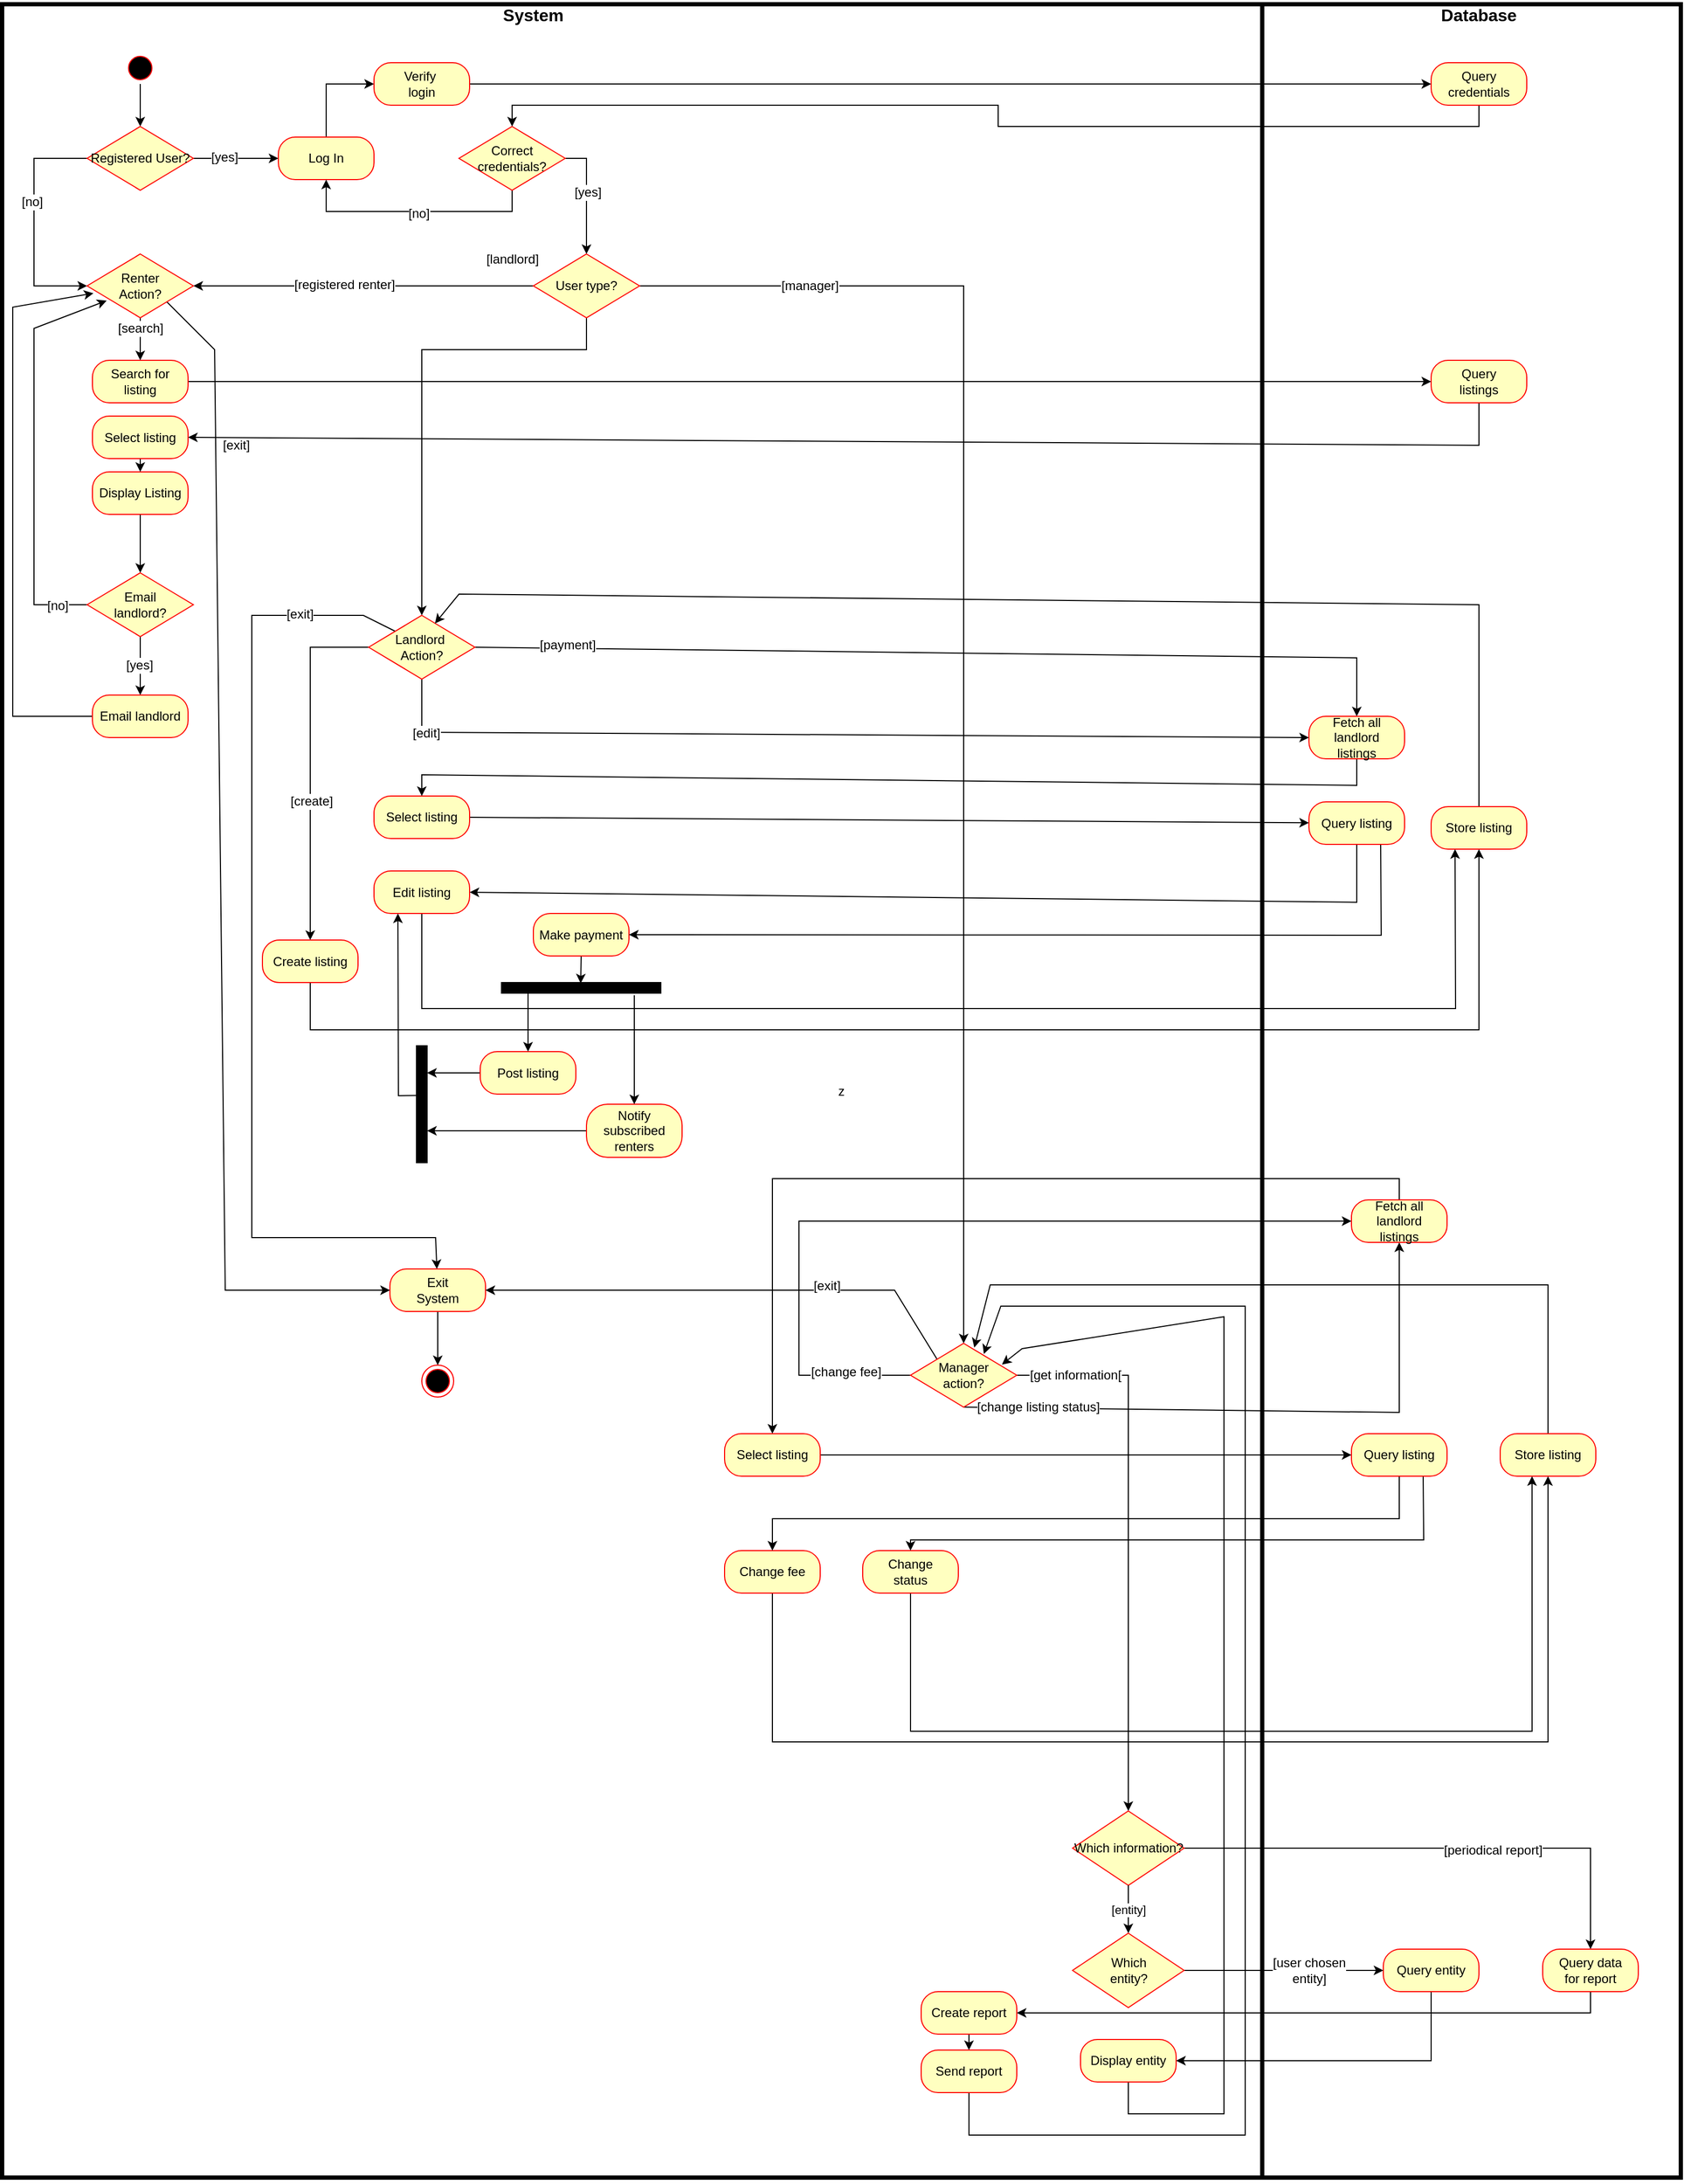 <mxfile version="12.1.7" type="device" pages="1"><diagram id="JlBiW-BQGtLC-B6tLBqx" name="Page-1"><mxGraphModel dx="1560" dy="1166" grid="1" gridSize="10" guides="1" tooltips="1" connect="1" arrows="1" fold="1" page="1" pageScale="1" pageWidth="1100" pageHeight="850" math="0" shadow="0"><root><mxCell id="0"/><mxCell id="1" parent="0"/><mxCell id="4ZKdW3MRnfetIpIMp3Oo-5" value="z" style="rounded=0;whiteSpace=wrap;html=1;perimeterSpacing=2;strokeWidth=4;" vertex="1" parent="1"><mxGeometry x="10" y="35" width="1580" height="2045" as="geometry"/></mxCell><mxCell id="zYS_UzG8Xgxwzg6JMlMM-58" style="edgeStyle=none;rounded=0;orthogonalLoop=1;jettySize=auto;html=1;exitX=0.5;exitY=1;exitDx=0;exitDy=0;entryX=0.5;entryY=0;entryDx=0;entryDy=0;" parent="1" source="zYS_UzG8Xgxwzg6JMlMM-53" target="zYS_UzG8Xgxwzg6JMlMM-55" edge="1"><mxGeometry relative="1" as="geometry"/></mxCell><mxCell id="zYS_UzG8Xgxwzg6JMlMM-53" value="" style="ellipse;html=1;shape=startState;fillColor=#000000;strokeColor=#ff0000;" parent="1" vertex="1"><mxGeometry x="125" y="80" width="30" height="30" as="geometry"/></mxCell><mxCell id="zYS_UzG8Xgxwzg6JMlMM-60" value="" style="edgeStyle=none;rounded=0;orthogonalLoop=1;jettySize=auto;html=1;" parent="1" source="zYS_UzG8Xgxwzg6JMlMM-55" edge="1"><mxGeometry relative="1" as="geometry"><mxPoint x="270" y="180" as="targetPoint"/></mxGeometry></mxCell><mxCell id="zYS_UzG8Xgxwzg6JMlMM-61" value="[yes]" style="text;html=1;resizable=0;points=[];align=center;verticalAlign=middle;labelBackgroundColor=#ffffff;" parent="zYS_UzG8Xgxwzg6JMlMM-60" vertex="1" connectable="0"><mxGeometry x="-0.28" y="1" relative="1" as="geometry"><mxPoint as="offset"/></mxGeometry></mxCell><mxCell id="zYS_UzG8Xgxwzg6JMlMM-123" style="edgeStyle=none;rounded=0;orthogonalLoop=1;jettySize=auto;html=1;exitX=0;exitY=0.5;exitDx=0;exitDy=0;entryX=0;entryY=0.5;entryDx=0;entryDy=0;startArrow=none;startFill=0;endArrow=classic;endFill=1;" parent="1" source="zYS_UzG8Xgxwzg6JMlMM-55" target="zYS_UzG8Xgxwzg6JMlMM-115" edge="1"><mxGeometry relative="1" as="geometry"><Array as="points"><mxPoint x="40" y="180"/><mxPoint x="40" y="300"/></Array></mxGeometry></mxCell><mxCell id="zYS_UzG8Xgxwzg6JMlMM-124" value="[no]" style="text;html=1;resizable=0;points=[];align=center;verticalAlign=middle;labelBackgroundColor=#ffffff;" parent="zYS_UzG8Xgxwzg6JMlMM-123" vertex="1" connectable="0"><mxGeometry x="-0.176" y="-2" relative="1" as="geometry"><mxPoint as="offset"/></mxGeometry></mxCell><mxCell id="zYS_UzG8Xgxwzg6JMlMM-55" value="Registered User?" style="rhombus;whiteSpace=wrap;html=1;fillColor=#ffffc0;strokeColor=#ff0000;" parent="1" vertex="1"><mxGeometry x="90" y="150" width="100" height="60" as="geometry"/></mxCell><mxCell id="4ZKdW3MRnfetIpIMp3Oo-10" style="edgeStyle=orthogonalEdgeStyle;rounded=0;orthogonalLoop=1;jettySize=auto;html=1;exitX=0.5;exitY=0;exitDx=0;exitDy=0;entryX=0;entryY=0.5;entryDx=0;entryDy=0;" edge="1" parent="1" source="zYS_UzG8Xgxwzg6JMlMM-62" target="4ZKdW3MRnfetIpIMp3Oo-9"><mxGeometry relative="1" as="geometry"/></mxCell><mxCell id="zYS_UzG8Xgxwzg6JMlMM-62" value="Log In" style="rounded=1;whiteSpace=wrap;html=1;arcSize=40;fontColor=#000000;fillColor=#ffffc0;strokeColor=#ff0000;" parent="1" vertex="1"><mxGeometry x="270" y="160" width="90" height="40" as="geometry"/></mxCell><mxCell id="zYS_UzG8Xgxwzg6JMlMM-70" style="edgeStyle=none;rounded=0;orthogonalLoop=1;jettySize=auto;html=1;exitX=0.5;exitY=1;exitDx=0;exitDy=0;entryX=0.5;entryY=1;entryDx=0;entryDy=0;" parent="1" source="zYS_UzG8Xgxwzg6JMlMM-69" target="zYS_UzG8Xgxwzg6JMlMM-62" edge="1"><mxGeometry relative="1" as="geometry"><Array as="points"><mxPoint x="490" y="230"/><mxPoint x="315" y="230"/></Array></mxGeometry></mxCell><mxCell id="zYS_UzG8Xgxwzg6JMlMM-71" value="[no]" style="text;html=1;resizable=0;points=[];align=center;verticalAlign=middle;labelBackgroundColor=#ffffff;" parent="zYS_UzG8Xgxwzg6JMlMM-70" vertex="1" connectable="0"><mxGeometry x="-0.036" y="2" relative="1" as="geometry"><mxPoint as="offset"/></mxGeometry></mxCell><mxCell id="zYS_UzG8Xgxwzg6JMlMM-73" style="edgeStyle=none;rounded=0;orthogonalLoop=1;jettySize=auto;html=1;exitX=1;exitY=0.5;exitDx=0;exitDy=0;entryX=0.5;entryY=0;entryDx=0;entryDy=0;" parent="1" source="zYS_UzG8Xgxwzg6JMlMM-69" target="zYS_UzG8Xgxwzg6JMlMM-74" edge="1"><mxGeometry relative="1" as="geometry"><mxPoint x="440" y="290" as="targetPoint"/><Array as="points"><mxPoint x="560" y="180"/></Array></mxGeometry></mxCell><mxCell id="zYS_UzG8Xgxwzg6JMlMM-75" value="[yes]" style="text;html=1;resizable=0;points=[];align=center;verticalAlign=middle;labelBackgroundColor=#ffffff;" parent="zYS_UzG8Xgxwzg6JMlMM-73" vertex="1" connectable="0"><mxGeometry x="-0.058" y="1" relative="1" as="geometry"><mxPoint as="offset"/></mxGeometry></mxCell><mxCell id="zYS_UzG8Xgxwzg6JMlMM-69" value="Correct&lt;br&gt;credentials?" style="rhombus;whiteSpace=wrap;html=1;fillColor=#ffffc0;strokeColor=#ff0000;" parent="1" vertex="1"><mxGeometry x="440" y="150" width="100" height="60" as="geometry"/></mxCell><mxCell id="zYS_UzG8Xgxwzg6JMlMM-94" style="edgeStyle=none;rounded=0;orthogonalLoop=1;jettySize=auto;html=1;exitX=0.5;exitY=1;exitDx=0;exitDy=0;entryX=0.5;entryY=0;entryDx=0;entryDy=0;" parent="1" source="zYS_UzG8Xgxwzg6JMlMM-74" target="zYS_UzG8Xgxwzg6JMlMM-93" edge="1"><mxGeometry relative="1" as="geometry"><Array as="points"><mxPoint x="560" y="360"/><mxPoint x="405" y="360"/></Array></mxGeometry></mxCell><mxCell id="zYS_UzG8Xgxwzg6JMlMM-95" value="[landlord]" style="text;html=1;resizable=0;points=[];align=center;verticalAlign=middle;labelBackgroundColor=#ffffff;" parent="zYS_UzG8Xgxwzg6JMlMM-94" vertex="1" connectable="0"><mxGeometry x="0.064" relative="1" as="geometry"><mxPoint x="85" y="-131.5" as="offset"/></mxGeometry></mxCell><mxCell id="zYS_UzG8Xgxwzg6JMlMM-116" style="edgeStyle=none;rounded=0;orthogonalLoop=1;jettySize=auto;html=1;exitX=0;exitY=0.5;exitDx=0;exitDy=0;entryX=1;entryY=0.5;entryDx=0;entryDy=0;startArrow=none;startFill=0;endArrow=classic;endFill=1;" parent="1" source="zYS_UzG8Xgxwzg6JMlMM-74" target="zYS_UzG8Xgxwzg6JMlMM-115" edge="1"><mxGeometry relative="1" as="geometry"/></mxCell><mxCell id="zYS_UzG8Xgxwzg6JMlMM-117" value="[registered renter]" style="text;html=1;resizable=0;points=[];align=center;verticalAlign=middle;labelBackgroundColor=#ffffff;" parent="zYS_UzG8Xgxwzg6JMlMM-116" vertex="1" connectable="0"><mxGeometry x="0.113" y="-1" relative="1" as="geometry"><mxPoint as="offset"/></mxGeometry></mxCell><mxCell id="zYS_UzG8Xgxwzg6JMlMM-155" style="edgeStyle=none;rounded=0;orthogonalLoop=1;jettySize=auto;html=1;exitX=1;exitY=0.5;exitDx=0;exitDy=0;entryX=0.5;entryY=0;entryDx=0;entryDy=0;startArrow=none;startFill=0;endArrow=classic;endFill=1;" parent="1" source="zYS_UzG8Xgxwzg6JMlMM-74" target="zYS_UzG8Xgxwzg6JMlMM-154" edge="1"><mxGeometry relative="1" as="geometry"><Array as="points"><mxPoint x="800" y="300"/><mxPoint x="915" y="300"/></Array></mxGeometry></mxCell><mxCell id="zYS_UzG8Xgxwzg6JMlMM-156" value="[manager]" style="text;html=1;resizable=0;points=[];align=center;verticalAlign=middle;labelBackgroundColor=#ffffff;" parent="zYS_UzG8Xgxwzg6JMlMM-155" vertex="1" connectable="0"><mxGeometry x="-0.359" y="3" relative="1" as="geometry"><mxPoint x="-148" y="-111.5" as="offset"/></mxGeometry></mxCell><mxCell id="zYS_UzG8Xgxwzg6JMlMM-74" value="User type?" style="rhombus;whiteSpace=wrap;html=1;fillColor=#ffffc0;strokeColor=#ff0000;" parent="1" vertex="1"><mxGeometry x="510" y="270" width="100" height="60" as="geometry"/></mxCell><mxCell id="4ZKdW3MRnfetIpIMp3Oo-18" style="edgeStyle=none;rounded=0;orthogonalLoop=1;jettySize=auto;html=1;exitX=1;exitY=0.5;exitDx=0;exitDy=0;entryX=0;entryY=0.5;entryDx=0;entryDy=0;startArrow=none;startFill=0;endArrow=classic;endFill=1;exitPerimeter=0;" edge="1" parent="1" source="zYS_UzG8Xgxwzg6JMlMM-76" target="4ZKdW3MRnfetIpIMp3Oo-14"><mxGeometry relative="1" as="geometry"/></mxCell><mxCell id="zYS_UzG8Xgxwzg6JMlMM-76" value="Search for&lt;br&gt;listing" style="rounded=1;whiteSpace=wrap;html=1;arcSize=40;fontColor=#000000;fillColor=#ffffc0;strokeColor=#ff0000;" parent="1" vertex="1"><mxGeometry x="95" y="370" width="90" height="40" as="geometry"/></mxCell><mxCell id="zYS_UzG8Xgxwzg6JMlMM-85" style="edgeStyle=none;rounded=0;orthogonalLoop=1;jettySize=auto;html=1;exitX=0.5;exitY=1;exitDx=0;exitDy=0;entryX=0.5;entryY=0;entryDx=0;entryDy=0;" parent="1" source="zYS_UzG8Xgxwzg6JMlMM-82" target="zYS_UzG8Xgxwzg6JMlMM-84" edge="1"><mxGeometry relative="1" as="geometry"/></mxCell><mxCell id="zYS_UzG8Xgxwzg6JMlMM-82" value="Display Listing" style="rounded=1;whiteSpace=wrap;html=1;arcSize=40;fontColor=#000000;fillColor=#ffffc0;strokeColor=#ff0000;" parent="1" vertex="1"><mxGeometry x="95" y="475" width="90" height="40" as="geometry"/></mxCell><mxCell id="zYS_UzG8Xgxwzg6JMlMM-89" style="edgeStyle=none;rounded=0;orthogonalLoop=1;jettySize=auto;html=1;exitX=0.5;exitY=1;exitDx=0;exitDy=0;entryX=0.5;entryY=0;entryDx=0;entryDy=0;" parent="1" source="zYS_UzG8Xgxwzg6JMlMM-84" target="zYS_UzG8Xgxwzg6JMlMM-88" edge="1"><mxGeometry relative="1" as="geometry"/></mxCell><mxCell id="zYS_UzG8Xgxwzg6JMlMM-90" value="[yes]" style="text;html=1;resizable=0;points=[];align=center;verticalAlign=middle;labelBackgroundColor=#ffffff;" parent="zYS_UzG8Xgxwzg6JMlMM-89" vertex="1" connectable="0"><mxGeometry x="-0.019" y="-1" relative="1" as="geometry"><mxPoint as="offset"/></mxGeometry></mxCell><mxCell id="zYS_UzG8Xgxwzg6JMlMM-127" style="edgeStyle=none;rounded=0;orthogonalLoop=1;jettySize=auto;html=1;exitX=0;exitY=0.5;exitDx=0;exitDy=0;entryX=0.184;entryY=0.731;entryDx=0;entryDy=0;startArrow=none;startFill=0;endArrow=classic;endFill=1;entryPerimeter=0;" parent="1" source="zYS_UzG8Xgxwzg6JMlMM-84" target="zYS_UzG8Xgxwzg6JMlMM-115" edge="1"><mxGeometry relative="1" as="geometry"><Array as="points"><mxPoint x="40" y="600"/><mxPoint x="40" y="340"/></Array></mxGeometry></mxCell><mxCell id="zYS_UzG8Xgxwzg6JMlMM-129" value="[no]" style="text;html=1;resizable=0;points=[];align=center;verticalAlign=middle;labelBackgroundColor=#ffffff;" parent="zYS_UzG8Xgxwzg6JMlMM-127" vertex="1" connectable="0"><mxGeometry x="-0.851" y="1" relative="1" as="geometry"><mxPoint as="offset"/></mxGeometry></mxCell><mxCell id="zYS_UzG8Xgxwzg6JMlMM-84" value="Email&lt;br&gt;landlord?" style="rhombus;whiteSpace=wrap;html=1;fillColor=#ffffc0;strokeColor=#ff0000;" parent="1" vertex="1"><mxGeometry x="90" y="570" width="100" height="60" as="geometry"/></mxCell><mxCell id="zYS_UzG8Xgxwzg6JMlMM-128" style="edgeStyle=none;rounded=0;orthogonalLoop=1;jettySize=auto;html=1;exitX=0;exitY=0.5;exitDx=0;exitDy=0;startArrow=none;startFill=0;endArrow=classic;endFill=1;entryX=0.06;entryY=0.616;entryDx=0;entryDy=0;entryPerimeter=0;" parent="1" source="zYS_UzG8Xgxwzg6JMlMM-88" target="zYS_UzG8Xgxwzg6JMlMM-115" edge="1"><mxGeometry relative="1" as="geometry"><mxPoint x="20" y="600" as="targetPoint"/><Array as="points"><mxPoint x="20" y="705"/><mxPoint x="20" y="320"/></Array></mxGeometry></mxCell><mxCell id="zYS_UzG8Xgxwzg6JMlMM-88" value="Email landlord" style="rounded=1;whiteSpace=wrap;html=1;arcSize=40;fontColor=#000000;fillColor=#ffffc0;strokeColor=#ff0000;" parent="1" vertex="1"><mxGeometry x="95" y="685" width="90" height="40" as="geometry"/></mxCell><mxCell id="zYS_UzG8Xgxwzg6JMlMM-103" style="edgeStyle=none;rounded=0;orthogonalLoop=1;jettySize=auto;html=1;exitX=0;exitY=0.5;exitDx=0;exitDy=0;entryX=0.5;entryY=0;entryDx=0;entryDy=0;" parent="1" source="zYS_UzG8Xgxwzg6JMlMM-93" target="zYS_UzG8Xgxwzg6JMlMM-102" edge="1"><mxGeometry relative="1" as="geometry"><Array as="points"><mxPoint x="300" y="640"/><mxPoint x="300" y="800.5"/></Array></mxGeometry></mxCell><mxCell id="zYS_UzG8Xgxwzg6JMlMM-105" value="[create]" style="text;html=1;resizable=0;points=[];align=center;verticalAlign=middle;labelBackgroundColor=#ffffff;" parent="zYS_UzG8Xgxwzg6JMlMM-103" vertex="1" connectable="0"><mxGeometry x="0.206" y="1" relative="1" as="geometry"><mxPoint as="offset"/></mxGeometry></mxCell><mxCell id="zYS_UzG8Xgxwzg6JMlMM-152" style="edgeStyle=none;rounded=0;orthogonalLoop=1;jettySize=auto;html=1;exitX=0;exitY=0;exitDx=0;exitDy=0;startArrow=none;startFill=0;endArrow=classic;endFill=1;" parent="1" source="zYS_UzG8Xgxwzg6JMlMM-93" target="zYS_UzG8Xgxwzg6JMlMM-113" edge="1"><mxGeometry relative="1" as="geometry"><Array as="points"><mxPoint x="350" y="610"/><mxPoint x="245" y="610"/><mxPoint x="245" y="775.5"/><mxPoint x="245" y="1195.5"/><mxPoint x="418" y="1195.5"/></Array></mxGeometry></mxCell><mxCell id="zYS_UzG8Xgxwzg6JMlMM-153" value="[exit]" style="text;html=1;resizable=0;points=[];align=center;verticalAlign=middle;labelBackgroundColor=#ffffff;" parent="zYS_UzG8Xgxwzg6JMlMM-152" vertex="1" connectable="0"><mxGeometry x="-0.797" y="-1" relative="1" as="geometry"><mxPoint as="offset"/></mxGeometry></mxCell><mxCell id="4ZKdW3MRnfetIpIMp3Oo-35" style="edgeStyle=none;rounded=0;orthogonalLoop=1;jettySize=auto;html=1;exitX=0.5;exitY=1;exitDx=0;exitDy=0;entryX=0;entryY=0.5;entryDx=0;entryDy=0;startArrow=none;startFill=0;endArrow=classic;endFill=1;" edge="1" parent="1" source="zYS_UzG8Xgxwzg6JMlMM-93" target="4ZKdW3MRnfetIpIMp3Oo-34"><mxGeometry relative="1" as="geometry"><Array as="points"><mxPoint x="405" y="720"/></Array></mxGeometry></mxCell><mxCell id="4ZKdW3MRnfetIpIMp3Oo-36" value="[edit]" style="text;html=1;resizable=0;points=[];align=center;verticalAlign=middle;labelBackgroundColor=#ffffff;" vertex="1" connectable="0" parent="4ZKdW3MRnfetIpIMp3Oo-35"><mxGeometry x="-0.88" y="-1" relative="1" as="geometry"><mxPoint x="1" as="offset"/></mxGeometry></mxCell><mxCell id="4ZKdW3MRnfetIpIMp3Oo-39" style="edgeStyle=none;rounded=0;orthogonalLoop=1;jettySize=auto;html=1;exitX=1;exitY=0.5;exitDx=0;exitDy=0;entryX=0.5;entryY=0;entryDx=0;entryDy=0;startArrow=none;startFill=0;endArrow=classic;endFill=1;" edge="1" parent="1" source="zYS_UzG8Xgxwzg6JMlMM-93" target="4ZKdW3MRnfetIpIMp3Oo-34"><mxGeometry relative="1" as="geometry"><Array as="points"><mxPoint x="1285" y="650"/></Array></mxGeometry></mxCell><mxCell id="4ZKdW3MRnfetIpIMp3Oo-40" value="[payment]" style="text;html=1;resizable=0;points=[];align=center;verticalAlign=middle;labelBackgroundColor=#ffffff;" vertex="1" connectable="0" parent="4ZKdW3MRnfetIpIMp3Oo-39"><mxGeometry x="-0.803" y="3" relative="1" as="geometry"><mxPoint as="offset"/></mxGeometry></mxCell><mxCell id="zYS_UzG8Xgxwzg6JMlMM-93" value="Landlord&amp;nbsp;&lt;br&gt;Action?" style="rhombus;whiteSpace=wrap;html=1;fillColor=#ffffc0;strokeColor=#ff0000;" parent="1" vertex="1"><mxGeometry x="355" y="610" width="100" height="60" as="geometry"/></mxCell><mxCell id="4ZKdW3MRnfetIpIMp3Oo-33" style="edgeStyle=none;rounded=0;orthogonalLoop=1;jettySize=auto;html=1;exitX=0.5;exitY=1;exitDx=0;exitDy=0;entryX=0.25;entryY=1;entryDx=0;entryDy=0;startArrow=none;startFill=0;endArrow=classic;endFill=1;" edge="1" parent="1" source="zYS_UzG8Xgxwzg6JMlMM-96" target="4ZKdW3MRnfetIpIMp3Oo-23"><mxGeometry relative="1" as="geometry"><Array as="points"><mxPoint x="405" y="980"/><mxPoint x="1378" y="980"/></Array></mxGeometry></mxCell><mxCell id="4ZKdW3MRnfetIpIMp3Oo-49" style="edgeStyle=none;rounded=0;orthogonalLoop=1;jettySize=auto;html=1;exitX=0.25;exitY=1;exitDx=0;exitDy=0;entryX=1.029;entryY=0.575;entryDx=0;entryDy=0;entryPerimeter=0;startArrow=classic;startFill=1;endArrow=none;endFill=0;" edge="1" parent="1" source="zYS_UzG8Xgxwzg6JMlMM-96" target="4ZKdW3MRnfetIpIMp3Oo-45"><mxGeometry relative="1" as="geometry"><Array as="points"><mxPoint x="383" y="1062"/></Array></mxGeometry></mxCell><mxCell id="zYS_UzG8Xgxwzg6JMlMM-96" value="Edit listing" style="rounded=1;whiteSpace=wrap;html=1;arcSize=40;fontColor=#000000;fillColor=#ffffc0;strokeColor=#ff0000;" parent="1" vertex="1"><mxGeometry x="360" y="850.5" width="90" height="40" as="geometry"/></mxCell><mxCell id="4ZKdW3MRnfetIpIMp3Oo-24" style="edgeStyle=none;rounded=0;orthogonalLoop=1;jettySize=auto;html=1;exitX=0.5;exitY=1;exitDx=0;exitDy=0;entryX=0.5;entryY=1;entryDx=0;entryDy=0;startArrow=none;startFill=0;endArrow=classic;endFill=1;" edge="1" parent="1" source="zYS_UzG8Xgxwzg6JMlMM-102" target="4ZKdW3MRnfetIpIMp3Oo-23"><mxGeometry relative="1" as="geometry"><Array as="points"><mxPoint x="300" y="1000"/><mxPoint x="1400" y="1000"/></Array></mxGeometry></mxCell><mxCell id="zYS_UzG8Xgxwzg6JMlMM-102" value="Create listing" style="rounded=1;whiteSpace=wrap;html=1;arcSize=40;fontColor=#000000;fillColor=#ffffc0;strokeColor=#ff0000;" parent="1" vertex="1"><mxGeometry x="255" y="915.5" width="90" height="40" as="geometry"/></mxCell><mxCell id="zYS_UzG8Xgxwzg6JMlMM-112" value="" style="ellipse;html=1;shape=endState;fillColor=#000000;strokeColor=#ff0000;" parent="1" vertex="1"><mxGeometry x="405" y="1315.5" width="30" height="30" as="geometry"/></mxCell><mxCell id="zYS_UzG8Xgxwzg6JMlMM-114" style="edgeStyle=none;rounded=0;orthogonalLoop=1;jettySize=auto;html=1;exitX=0.5;exitY=1;exitDx=0;exitDy=0;entryX=0.5;entryY=0;entryDx=0;entryDy=0;startArrow=none;startFill=0;endArrow=classic;endFill=1;" parent="1" source="zYS_UzG8Xgxwzg6JMlMM-113" target="zYS_UzG8Xgxwzg6JMlMM-112" edge="1"><mxGeometry relative="1" as="geometry"/></mxCell><mxCell id="zYS_UzG8Xgxwzg6JMlMM-113" value="Exit&lt;br&gt;System" style="rounded=1;whiteSpace=wrap;html=1;arcSize=40;fontColor=#000000;fillColor=#ffffc0;strokeColor=#ff0000;" parent="1" vertex="1"><mxGeometry x="375" y="1225" width="90" height="40" as="geometry"/></mxCell><mxCell id="zYS_UzG8Xgxwzg6JMlMM-119" style="edgeStyle=none;rounded=0;orthogonalLoop=1;jettySize=auto;html=1;exitX=0.5;exitY=1;exitDx=0;exitDy=0;entryX=0.5;entryY=0;entryDx=0;entryDy=0;startArrow=none;startFill=0;endArrow=classic;endFill=1;" parent="1" source="zYS_UzG8Xgxwzg6JMlMM-115" target="zYS_UzG8Xgxwzg6JMlMM-76" edge="1"><mxGeometry relative="1" as="geometry"/></mxCell><mxCell id="zYS_UzG8Xgxwzg6JMlMM-120" value="[search]" style="text;html=1;resizable=0;points=[];align=center;verticalAlign=middle;labelBackgroundColor=#ffffff;" parent="zYS_UzG8Xgxwzg6JMlMM-119" vertex="1" connectable="0"><mxGeometry x="0.021" y="-2" relative="1" as="geometry"><mxPoint x="2" y="-10.5" as="offset"/></mxGeometry></mxCell><mxCell id="zYS_UzG8Xgxwzg6JMlMM-121" style="edgeStyle=none;rounded=0;orthogonalLoop=1;jettySize=auto;html=1;exitX=1;exitY=1;exitDx=0;exitDy=0;entryX=0;entryY=0.5;entryDx=0;entryDy=0;startArrow=none;startFill=0;endArrow=classic;endFill=1;" parent="1" source="zYS_UzG8Xgxwzg6JMlMM-115" target="zYS_UzG8Xgxwzg6JMlMM-113" edge="1"><mxGeometry relative="1" as="geometry"><Array as="points"><mxPoint x="210" y="360"/><mxPoint x="220" y="1245"/></Array></mxGeometry></mxCell><mxCell id="zYS_UzG8Xgxwzg6JMlMM-122" value="[exit]" style="text;html=1;resizable=0;points=[];align=center;verticalAlign=middle;labelBackgroundColor=#ffffff;" parent="zYS_UzG8Xgxwzg6JMlMM-121" vertex="1" connectable="0"><mxGeometry x="-0.888" y="-1" relative="1" as="geometry"><mxPoint x="22" y="90.5" as="offset"/></mxGeometry></mxCell><mxCell id="zYS_UzG8Xgxwzg6JMlMM-115" value="Renter&lt;br&gt;Action?" style="rhombus;whiteSpace=wrap;html=1;fillColor=#ffffc0;strokeColor=#ff0000;" parent="1" vertex="1"><mxGeometry x="90" y="270" width="100" height="60" as="geometry"/></mxCell><mxCell id="zYS_UzG8Xgxwzg6JMlMM-134" value="" style="html=1;points=[];perimeter=orthogonalPerimeter;fillColor=#000000;rotation=90;" parent="1" vertex="1"><mxGeometry x="550" y="885.5" width="10" height="150" as="geometry"/></mxCell><mxCell id="4ZKdW3MRnfetIpIMp3Oo-47" style="edgeStyle=none;rounded=0;orthogonalLoop=1;jettySize=auto;html=1;exitX=0;exitY=0.5;exitDx=0;exitDy=0;startArrow=none;startFill=0;endArrow=classic;endFill=1;" edge="1" parent="1" source="zYS_UzG8Xgxwzg6JMlMM-136" target="4ZKdW3MRnfetIpIMp3Oo-45"><mxGeometry relative="1" as="geometry"/></mxCell><mxCell id="zYS_UzG8Xgxwzg6JMlMM-136" value="Post listing" style="rounded=1;whiteSpace=wrap;html=1;arcSize=40;fontColor=#000000;fillColor=#ffffc0;strokeColor=#ff0000;" parent="1" vertex="1"><mxGeometry x="460" y="1020.5" width="90" height="40" as="geometry"/></mxCell><mxCell id="4ZKdW3MRnfetIpIMp3Oo-48" style="edgeStyle=none;rounded=0;orthogonalLoop=1;jettySize=auto;html=1;exitX=0;exitY=0.5;exitDx=0;exitDy=0;startArrow=none;startFill=0;endArrow=classic;endFill=1;" edge="1" parent="1" source="zYS_UzG8Xgxwzg6JMlMM-137" target="4ZKdW3MRnfetIpIMp3Oo-45"><mxGeometry relative="1" as="geometry"/></mxCell><mxCell id="zYS_UzG8Xgxwzg6JMlMM-137" value="Notify&lt;br&gt;subscribed&lt;br&gt;renters" style="rounded=1;whiteSpace=wrap;html=1;arcSize=40;fontColor=#000000;fillColor=#ffffc0;strokeColor=#ff0000;" parent="1" vertex="1"><mxGeometry x="560" y="1070" width="90" height="50" as="geometry"/></mxCell><mxCell id="zYS_UzG8Xgxwzg6JMlMM-138" style="edgeStyle=none;rounded=0;orthogonalLoop=1;jettySize=auto;html=1;entryX=0.5;entryY=0;entryDx=0;entryDy=0;startArrow=none;startFill=0;endArrow=classic;endFill=1;" parent="1" target="zYS_UzG8Xgxwzg6JMlMM-136" edge="1"><mxGeometry relative="1" as="geometry"><mxPoint x="505" y="965.5" as="sourcePoint"/><mxPoint x="565.15" y="964.88" as="targetPoint"/></mxGeometry></mxCell><mxCell id="zYS_UzG8Xgxwzg6JMlMM-139" style="edgeStyle=none;rounded=0;orthogonalLoop=1;jettySize=auto;html=1;entryX=0.5;entryY=0;entryDx=0;entryDy=0;startArrow=none;startFill=0;endArrow=classic;endFill=1;" parent="1" target="zYS_UzG8Xgxwzg6JMlMM-137" edge="1"><mxGeometry relative="1" as="geometry"><mxPoint x="605" y="967.5" as="sourcePoint"/><mxPoint x="525" y="1030.5" as="targetPoint"/></mxGeometry></mxCell><mxCell id="zYS_UzG8Xgxwzg6JMlMM-149" style="edgeStyle=none;rounded=0;orthogonalLoop=1;jettySize=auto;html=1;exitX=0.5;exitY=1;exitDx=0;exitDy=0;entryX=0.076;entryY=0.503;entryDx=0;entryDy=0;entryPerimeter=0;startArrow=none;startFill=0;endArrow=classic;endFill=1;" parent="1" source="zYS_UzG8Xgxwzg6JMlMM-147" target="zYS_UzG8Xgxwzg6JMlMM-134" edge="1"><mxGeometry relative="1" as="geometry"/></mxCell><mxCell id="zYS_UzG8Xgxwzg6JMlMM-147" value="Make payment" style="rounded=1;whiteSpace=wrap;html=1;arcSize=40;fontColor=#000000;fillColor=#ffffc0;strokeColor=#ff0000;" parent="1" vertex="1"><mxGeometry x="510" y="890.5" width="90" height="40" as="geometry"/></mxCell><mxCell id="zYS_UzG8Xgxwzg6JMlMM-158" style="edgeStyle=none;rounded=0;orthogonalLoop=1;jettySize=auto;html=1;exitX=0;exitY=0.5;exitDx=0;exitDy=0;entryX=0;entryY=0.5;entryDx=0;entryDy=0;startArrow=none;startFill=0;endArrow=classic;endFill=1;" parent="1" source="zYS_UzG8Xgxwzg6JMlMM-154" target="4ZKdW3MRnfetIpIMp3Oo-50" edge="1"><mxGeometry relative="1" as="geometry"><Array as="points"><mxPoint x="760" y="1325"/><mxPoint x="760" y="1180"/></Array></mxGeometry></mxCell><mxCell id="4ZKdW3MRnfetIpIMp3Oo-51" value="[change fee]" style="text;html=1;resizable=0;points=[];align=center;verticalAlign=middle;labelBackgroundColor=#ffffff;" vertex="1" connectable="0" parent="zYS_UzG8Xgxwzg6JMlMM-158"><mxGeometry x="-0.842" y="-3" relative="1" as="geometry"><mxPoint as="offset"/></mxGeometry></mxCell><mxCell id="zYS_UzG8Xgxwzg6JMlMM-162" style="edgeStyle=none;rounded=0;orthogonalLoop=1;jettySize=auto;html=1;exitX=0.5;exitY=1;exitDx=0;exitDy=0;startArrow=none;startFill=0;endArrow=classic;endFill=1;entryX=0.5;entryY=1;entryDx=0;entryDy=0;" parent="1" source="zYS_UzG8Xgxwzg6JMlMM-154" target="4ZKdW3MRnfetIpIMp3Oo-50" edge="1"><mxGeometry relative="1" as="geometry"><mxPoint x="914.828" y="1405" as="targetPoint"/><Array as="points"><mxPoint x="1325" y="1360"/></Array></mxGeometry></mxCell><mxCell id="4ZKdW3MRnfetIpIMp3Oo-62" value="[change listing status]" style="text;html=1;resizable=0;points=[];align=center;verticalAlign=middle;labelBackgroundColor=#ffffff;" vertex="1" connectable="0" parent="zYS_UzG8Xgxwzg6JMlMM-162"><mxGeometry x="-0.782" y="2" relative="1" as="geometry"><mxPoint x="8" y="1" as="offset"/></mxGeometry></mxCell><mxCell id="zYS_UzG8Xgxwzg6JMlMM-172" value="" style="edgeStyle=none;rounded=0;orthogonalLoop=1;jettySize=auto;html=1;exitX=1;exitY=0.5;exitDx=0;exitDy=0;entryX=0.5;entryY=0;entryDx=0;entryDy=0;startArrow=none;startFill=0;endArrow=classic;endFill=1;" parent="1" source="zYS_UzG8Xgxwzg6JMlMM-154" target="zYS_UzG8Xgxwzg6JMlMM-173" edge="1"><mxGeometry relative="1" as="geometry"><Array as="points"><mxPoint x="1070" y="1325"/></Array><mxPoint x="1050" y="1415" as="targetPoint"/></mxGeometry></mxCell><mxCell id="4ZKdW3MRnfetIpIMp3Oo-65" value="[get information[" style="text;html=1;resizable=0;points=[];align=center;verticalAlign=middle;labelBackgroundColor=#ffffff;" vertex="1" connectable="0" parent="zYS_UzG8Xgxwzg6JMlMM-172"><mxGeometry x="-0.786" relative="1" as="geometry"><mxPoint as="offset"/></mxGeometry></mxCell><mxCell id="4ZKdW3MRnfetIpIMp3Oo-16" style="edgeStyle=none;rounded=0;orthogonalLoop=1;jettySize=auto;html=1;exitX=0;exitY=0;exitDx=0;exitDy=0;entryX=1;entryY=0.5;entryDx=0;entryDy=0;startArrow=none;startFill=0;endArrow=classic;endFill=1;" edge="1" parent="1" source="zYS_UzG8Xgxwzg6JMlMM-154" target="zYS_UzG8Xgxwzg6JMlMM-113"><mxGeometry relative="1" as="geometry"><Array as="points"><mxPoint x="850" y="1245"/></Array></mxGeometry></mxCell><mxCell id="4ZKdW3MRnfetIpIMp3Oo-17" value="[exit]" style="text;html=1;resizable=0;points=[];align=center;verticalAlign=middle;labelBackgroundColor=#ffffff;" vertex="1" connectable="0" parent="4ZKdW3MRnfetIpIMp3Oo-16"><mxGeometry x="-0.39" y="-4" relative="1" as="geometry"><mxPoint as="offset"/></mxGeometry></mxCell><mxCell id="zYS_UzG8Xgxwzg6JMlMM-154" value="Manager&lt;br&gt;action?" style="rhombus;whiteSpace=wrap;html=1;fillColor=#ffffc0;strokeColor=#ff0000;" parent="1" vertex="1"><mxGeometry x="865" y="1295" width="100" height="60" as="geometry"/></mxCell><mxCell id="4ZKdW3MRnfetIpIMp3Oo-59" style="edgeStyle=none;rounded=0;orthogonalLoop=1;jettySize=auto;html=1;exitX=0.5;exitY=1;exitDx=0;exitDy=0;entryX=0.5;entryY=1;entryDx=0;entryDy=0;startArrow=none;startFill=0;endArrow=classic;endFill=1;strokeWidth=1;" edge="1" parent="1" source="zYS_UzG8Xgxwzg6JMlMM-157" target="4ZKdW3MRnfetIpIMp3Oo-58"><mxGeometry relative="1" as="geometry"><Array as="points"><mxPoint x="735" y="1670"/><mxPoint x="1465" y="1670"/></Array></mxGeometry></mxCell><mxCell id="zYS_UzG8Xgxwzg6JMlMM-157" value="Change fee" style="rounded=1;whiteSpace=wrap;html=1;arcSize=40;fontColor=#000000;fillColor=#ffffc0;strokeColor=#ff0000;" parent="1" vertex="1"><mxGeometry x="690" y="1490" width="90" height="40" as="geometry"/></mxCell><mxCell id="4ZKdW3MRnfetIpIMp3Oo-64" style="edgeStyle=none;rounded=0;orthogonalLoop=1;jettySize=auto;html=1;exitX=0.5;exitY=1;exitDx=0;exitDy=0;entryX=0.333;entryY=1;entryDx=0;entryDy=0;entryPerimeter=0;startArrow=none;startFill=0;endArrow=classic;endFill=1;strokeWidth=1;" edge="1" parent="1" source="zYS_UzG8Xgxwzg6JMlMM-169" target="4ZKdW3MRnfetIpIMp3Oo-58"><mxGeometry relative="1" as="geometry"><Array as="points"><mxPoint x="865" y="1660"/><mxPoint x="1450" y="1660"/></Array></mxGeometry></mxCell><mxCell id="zYS_UzG8Xgxwzg6JMlMM-169" value="Change&lt;br&gt;status" style="rounded=1;whiteSpace=wrap;html=1;arcSize=40;fontColor=#000000;fillColor=#ffffc0;strokeColor=#ff0000;" parent="1" vertex="1"><mxGeometry x="820" y="1490" width="90" height="40" as="geometry"/></mxCell><mxCell id="zYS_UzG8Xgxwzg6JMlMM-179" style="edgeStyle=none;rounded=0;orthogonalLoop=1;jettySize=auto;html=1;exitX=0;exitY=0.5;exitDx=0;exitDy=0;entryX=0.5;entryY=0;entryDx=0;entryDy=0;startArrow=none;startFill=0;endArrow=classic;endFill=1;" parent="1" source="zYS_UzG8Xgxwzg6JMlMM-173" target="4ZKdW3MRnfetIpIMp3Oo-73" edge="1"><mxGeometry relative="1" as="geometry"><Array as="points"><mxPoint x="1505" y="1770"/></Array><mxPoint x="910" y="1865" as="targetPoint"/></mxGeometry></mxCell><mxCell id="zYS_UzG8Xgxwzg6JMlMM-180" value="[periodical report]" style="text;html=1;resizable=0;points=[];align=center;verticalAlign=middle;labelBackgroundColor=#ffffff;" parent="zYS_UzG8Xgxwzg6JMlMM-179" vertex="1" connectable="0"><mxGeometry x="0.356" y="-2" relative="1" as="geometry"><mxPoint as="offset"/></mxGeometry></mxCell><mxCell id="zYS_UzG8Xgxwzg6JMlMM-173" value="Which information?" style="rhombus;whiteSpace=wrap;html=1;fillColor=#ffffc0;strokeColor=#ff0000;" parent="1" vertex="1"><mxGeometry x="1017.5" y="1735" width="105" height="70" as="geometry"/></mxCell><mxCell id="zYS_UzG8Xgxwzg6JMlMM-177" value="[entity]" style="edgeStyle=none;rounded=0;orthogonalLoop=1;jettySize=auto;html=1;startArrow=classic;startFill=1;endArrow=none;endFill=0;exitX=0.5;exitY=0;exitDx=0;exitDy=0;" parent="1" source="4ZKdW3MRnfetIpIMp3Oo-67" target="zYS_UzG8Xgxwzg6JMlMM-173" edge="1"><mxGeometry relative="1" as="geometry"><mxPoint x="1070" y="1845" as="sourcePoint"/></mxGeometry></mxCell><mxCell id="4ZKdW3MRnfetIpIMp3Oo-6" value="" style="endArrow=none;html=1;entryX=0.75;entryY=0;entryDx=0;entryDy=0;exitX=0.75;exitY=1;exitDx=0;exitDy=0;strokeWidth=4;" edge="1" parent="1" source="4ZKdW3MRnfetIpIMp3Oo-5" target="4ZKdW3MRnfetIpIMp3Oo-5"><mxGeometry width="50" height="50" relative="1" as="geometry"><mxPoint x="1180" y="200" as="sourcePoint"/><mxPoint x="1230" y="150" as="targetPoint"/></mxGeometry></mxCell><mxCell id="4ZKdW3MRnfetIpIMp3Oo-7" value="&lt;font style=&quot;font-size: 16px&quot;&gt;&lt;b&gt;System&lt;/b&gt;&lt;/font&gt;" style="text;html=1;strokeColor=none;fillColor=none;align=center;verticalAlign=middle;whiteSpace=wrap;rounded=0;" vertex="1" parent="1"><mxGeometry x="490" y="35" width="40" height="20" as="geometry"/></mxCell><mxCell id="4ZKdW3MRnfetIpIMp3Oo-8" value="&lt;font style=&quot;font-size: 16px&quot;&gt;&lt;b&gt;Database&lt;/b&gt;&lt;/font&gt;" style="text;html=1;strokeColor=none;fillColor=none;align=center;verticalAlign=middle;whiteSpace=wrap;rounded=0;" vertex="1" parent="1"><mxGeometry x="1380" y="35" width="40" height="20" as="geometry"/></mxCell><mxCell id="4ZKdW3MRnfetIpIMp3Oo-12" style="edgeStyle=orthogonalEdgeStyle;rounded=0;orthogonalLoop=1;jettySize=auto;html=1;exitX=1;exitY=0.5;exitDx=0;exitDy=0;entryX=0;entryY=0.5;entryDx=0;entryDy=0;" edge="1" parent="1" source="4ZKdW3MRnfetIpIMp3Oo-9" target="4ZKdW3MRnfetIpIMp3Oo-11"><mxGeometry relative="1" as="geometry"/></mxCell><mxCell id="4ZKdW3MRnfetIpIMp3Oo-9" value="Verify&amp;nbsp;&lt;br&gt;login" style="rounded=1;whiteSpace=wrap;html=1;arcSize=40;fontColor=#000000;fillColor=#ffffc0;strokeColor=#ff0000;" vertex="1" parent="1"><mxGeometry x="360" y="90" width="90" height="40" as="geometry"/></mxCell><mxCell id="4ZKdW3MRnfetIpIMp3Oo-13" style="edgeStyle=orthogonalEdgeStyle;rounded=0;orthogonalLoop=1;jettySize=auto;html=1;exitX=0.5;exitY=1;exitDx=0;exitDy=0;" edge="1" parent="1" source="4ZKdW3MRnfetIpIMp3Oo-11" target="zYS_UzG8Xgxwzg6JMlMM-69"><mxGeometry relative="1" as="geometry"/></mxCell><mxCell id="4ZKdW3MRnfetIpIMp3Oo-11" value="Query&lt;br&gt;credentials" style="rounded=1;whiteSpace=wrap;html=1;arcSize=40;fontColor=#000000;fillColor=#ffffc0;strokeColor=#ff0000;" vertex="1" parent="1"><mxGeometry x="1355" y="90" width="90" height="40" as="geometry"/></mxCell><mxCell id="4ZKdW3MRnfetIpIMp3Oo-19" style="edgeStyle=none;rounded=0;orthogonalLoop=1;jettySize=auto;html=1;exitX=0.5;exitY=1;exitDx=0;exitDy=0;entryX=1;entryY=0.5;entryDx=0;entryDy=0;startArrow=none;startFill=0;endArrow=classic;endFill=1;" edge="1" parent="1" source="4ZKdW3MRnfetIpIMp3Oo-14" target="4ZKdW3MRnfetIpIMp3Oo-20"><mxGeometry relative="1" as="geometry"><Array as="points"><mxPoint x="1400" y="450"/></Array></mxGeometry></mxCell><mxCell id="4ZKdW3MRnfetIpIMp3Oo-14" value="Query&lt;br&gt;listings" style="rounded=1;whiteSpace=wrap;html=1;arcSize=40;fontColor=#000000;fillColor=#ffffc0;strokeColor=#ff0000;" vertex="1" parent="1"><mxGeometry x="1355" y="370" width="90" height="40" as="geometry"/></mxCell><mxCell id="4ZKdW3MRnfetIpIMp3Oo-21" style="edgeStyle=none;rounded=0;orthogonalLoop=1;jettySize=auto;html=1;exitX=0.5;exitY=1;exitDx=0;exitDy=0;startArrow=none;startFill=0;endArrow=classic;endFill=1;entryX=0.5;entryY=0;entryDx=0;entryDy=0;" edge="1" parent="1" source="4ZKdW3MRnfetIpIMp3Oo-20" target="zYS_UzG8Xgxwzg6JMlMM-82"><mxGeometry relative="1" as="geometry"/></mxCell><mxCell id="4ZKdW3MRnfetIpIMp3Oo-20" value="Select listing" style="rounded=1;whiteSpace=wrap;html=1;arcSize=40;fontColor=#000000;fillColor=#ffffc0;strokeColor=#ff0000;" vertex="1" parent="1"><mxGeometry x="95" y="422.5" width="90" height="40" as="geometry"/></mxCell><mxCell id="4ZKdW3MRnfetIpIMp3Oo-25" style="edgeStyle=none;rounded=0;orthogonalLoop=1;jettySize=auto;html=1;exitX=0.5;exitY=0;exitDx=0;exitDy=0;entryX=0.624;entryY=0.127;entryDx=0;entryDy=0;entryPerimeter=0;startArrow=none;startFill=0;endArrow=classic;endFill=1;" edge="1" parent="1" source="4ZKdW3MRnfetIpIMp3Oo-23" target="zYS_UzG8Xgxwzg6JMlMM-93"><mxGeometry relative="1" as="geometry"><Array as="points"><mxPoint x="1400" y="760"/><mxPoint x="1400" y="600"/><mxPoint x="440" y="590"/></Array></mxGeometry></mxCell><mxCell id="4ZKdW3MRnfetIpIMp3Oo-23" value="Store listing" style="rounded=1;whiteSpace=wrap;html=1;arcSize=40;fontColor=#000000;fillColor=#ffffc0;strokeColor=#ff0000;" vertex="1" parent="1"><mxGeometry x="1355" y="790" width="90" height="40" as="geometry"/></mxCell><mxCell id="4ZKdW3MRnfetIpIMp3Oo-32" style="edgeStyle=none;rounded=0;orthogonalLoop=1;jettySize=auto;html=1;exitX=0.5;exitY=1;exitDx=0;exitDy=0;entryX=1;entryY=0.5;entryDx=0;entryDy=0;startArrow=none;startFill=0;endArrow=classic;endFill=1;" edge="1" parent="1" source="4ZKdW3MRnfetIpIMp3Oo-26" target="zYS_UzG8Xgxwzg6JMlMM-96"><mxGeometry relative="1" as="geometry"><Array as="points"><mxPoint x="1285" y="880"/></Array></mxGeometry></mxCell><mxCell id="4ZKdW3MRnfetIpIMp3Oo-42" style="edgeStyle=none;rounded=0;orthogonalLoop=1;jettySize=auto;html=1;exitX=0.75;exitY=1;exitDx=0;exitDy=0;entryX=1;entryY=0.5;entryDx=0;entryDy=0;startArrow=none;startFill=0;endArrow=classic;endFill=1;" edge="1" parent="1" source="4ZKdW3MRnfetIpIMp3Oo-26" target="zYS_UzG8Xgxwzg6JMlMM-147"><mxGeometry relative="1" as="geometry"><Array as="points"><mxPoint x="1308" y="911"/></Array></mxGeometry></mxCell><mxCell id="4ZKdW3MRnfetIpIMp3Oo-26" value="Query listing" style="rounded=1;whiteSpace=wrap;html=1;arcSize=40;fontColor=#000000;fillColor=#ffffc0;strokeColor=#ff0000;" vertex="1" parent="1"><mxGeometry x="1240" y="785.5" width="90" height="40" as="geometry"/></mxCell><mxCell id="4ZKdW3MRnfetIpIMp3Oo-30" style="edgeStyle=none;rounded=0;orthogonalLoop=1;jettySize=auto;html=1;exitX=1;exitY=0.5;exitDx=0;exitDy=0;startArrow=none;startFill=0;endArrow=classic;endFill=1;" edge="1" parent="1" source="4ZKdW3MRnfetIpIMp3Oo-27" target="4ZKdW3MRnfetIpIMp3Oo-26"><mxGeometry relative="1" as="geometry"/></mxCell><mxCell id="4ZKdW3MRnfetIpIMp3Oo-27" value="Select listing" style="rounded=1;whiteSpace=wrap;html=1;arcSize=40;fontColor=#000000;fillColor=#ffffc0;strokeColor=#ff0000;" vertex="1" parent="1"><mxGeometry x="360" y="780" width="90" height="40" as="geometry"/></mxCell><mxCell id="4ZKdW3MRnfetIpIMp3Oo-37" style="edgeStyle=none;rounded=0;orthogonalLoop=1;jettySize=auto;html=1;exitX=0.5;exitY=1;exitDx=0;exitDy=0;entryX=0.5;entryY=0;entryDx=0;entryDy=0;startArrow=none;startFill=0;endArrow=classic;endFill=1;" edge="1" parent="1" source="4ZKdW3MRnfetIpIMp3Oo-34" target="4ZKdW3MRnfetIpIMp3Oo-27"><mxGeometry relative="1" as="geometry"><Array as="points"><mxPoint x="1285" y="770"/><mxPoint x="405" y="760"/></Array></mxGeometry></mxCell><mxCell id="4ZKdW3MRnfetIpIMp3Oo-34" value="Fetch all landlord&lt;br&gt;listings" style="rounded=1;whiteSpace=wrap;html=1;arcSize=40;fontColor=#000000;fillColor=#ffffc0;strokeColor=#ff0000;" vertex="1" parent="1"><mxGeometry x="1240" y="705" width="90" height="40" as="geometry"/></mxCell><mxCell id="4ZKdW3MRnfetIpIMp3Oo-45" value="" style="html=1;points=[];perimeter=orthogonalPerimeter;fillColor=#000000;rotation=90;direction=south;" vertex="1" parent="1"><mxGeometry x="350" y="1065" width="110" height="10" as="geometry"/></mxCell><mxCell id="4ZKdW3MRnfetIpIMp3Oo-54" style="edgeStyle=none;rounded=0;orthogonalLoop=1;jettySize=auto;html=1;exitX=0.5;exitY=0;exitDx=0;exitDy=0;entryX=0.5;entryY=0;entryDx=0;entryDy=0;startArrow=none;startFill=0;endArrow=classic;endFill=1;strokeWidth=1;" edge="1" parent="1" source="4ZKdW3MRnfetIpIMp3Oo-50" target="4ZKdW3MRnfetIpIMp3Oo-52"><mxGeometry relative="1" as="geometry"><Array as="points"><mxPoint x="1325" y="1140"/><mxPoint x="735" y="1140"/></Array></mxGeometry></mxCell><mxCell id="4ZKdW3MRnfetIpIMp3Oo-50" value="Fetch all landlord&lt;br&gt;listings" style="rounded=1;whiteSpace=wrap;html=1;arcSize=40;fontColor=#000000;fillColor=#ffffc0;strokeColor=#ff0000;" vertex="1" parent="1"><mxGeometry x="1280" y="1160" width="90" height="40" as="geometry"/></mxCell><mxCell id="4ZKdW3MRnfetIpIMp3Oo-56" style="edgeStyle=none;rounded=0;orthogonalLoop=1;jettySize=auto;html=1;exitX=1;exitY=0.5;exitDx=0;exitDy=0;entryX=0;entryY=0.5;entryDx=0;entryDy=0;startArrow=none;startFill=0;endArrow=classic;endFill=1;strokeWidth=1;" edge="1" parent="1" source="4ZKdW3MRnfetIpIMp3Oo-52" target="4ZKdW3MRnfetIpIMp3Oo-55"><mxGeometry relative="1" as="geometry"/></mxCell><mxCell id="4ZKdW3MRnfetIpIMp3Oo-52" value="Select listing" style="rounded=1;whiteSpace=wrap;html=1;arcSize=40;fontColor=#000000;fillColor=#ffffc0;strokeColor=#ff0000;" vertex="1" parent="1"><mxGeometry x="690" y="1380" width="90" height="40" as="geometry"/></mxCell><mxCell id="4ZKdW3MRnfetIpIMp3Oo-57" style="edgeStyle=none;rounded=0;orthogonalLoop=1;jettySize=auto;html=1;exitX=0.5;exitY=1;exitDx=0;exitDy=0;entryX=0.5;entryY=0;entryDx=0;entryDy=0;startArrow=none;startFill=0;endArrow=classic;endFill=1;strokeWidth=1;" edge="1" parent="1" source="4ZKdW3MRnfetIpIMp3Oo-55" target="zYS_UzG8Xgxwzg6JMlMM-157"><mxGeometry relative="1" as="geometry"><Array as="points"><mxPoint x="1325" y="1460"/><mxPoint x="735" y="1460"/></Array></mxGeometry></mxCell><mxCell id="4ZKdW3MRnfetIpIMp3Oo-63" style="edgeStyle=none;rounded=0;orthogonalLoop=1;jettySize=auto;html=1;exitX=0.75;exitY=1;exitDx=0;exitDy=0;entryX=0.5;entryY=0;entryDx=0;entryDy=0;startArrow=none;startFill=0;endArrow=classic;endFill=1;strokeWidth=1;" edge="1" parent="1" source="4ZKdW3MRnfetIpIMp3Oo-55" target="zYS_UzG8Xgxwzg6JMlMM-169"><mxGeometry relative="1" as="geometry"><Array as="points"><mxPoint x="1348" y="1480"/><mxPoint x="865" y="1480"/></Array></mxGeometry></mxCell><mxCell id="4ZKdW3MRnfetIpIMp3Oo-55" value="Query listing" style="rounded=1;whiteSpace=wrap;html=1;arcSize=40;fontColor=#000000;fillColor=#ffffc0;strokeColor=#ff0000;" vertex="1" parent="1"><mxGeometry x="1280" y="1380" width="90" height="40" as="geometry"/></mxCell><mxCell id="4ZKdW3MRnfetIpIMp3Oo-60" style="edgeStyle=none;rounded=0;orthogonalLoop=1;jettySize=auto;html=1;exitX=0.5;exitY=0;exitDx=0;exitDy=0;entryX=0.6;entryY=0.067;entryDx=0;entryDy=0;entryPerimeter=0;startArrow=none;startFill=0;endArrow=classic;endFill=1;strokeWidth=1;" edge="1" parent="1" source="4ZKdW3MRnfetIpIMp3Oo-58" target="zYS_UzG8Xgxwzg6JMlMM-154"><mxGeometry relative="1" as="geometry"><Array as="points"><mxPoint x="1465" y="1240"/><mxPoint x="940" y="1240"/></Array></mxGeometry></mxCell><mxCell id="4ZKdW3MRnfetIpIMp3Oo-58" value="Store listing" style="rounded=1;whiteSpace=wrap;html=1;arcSize=40;fontColor=#000000;fillColor=#ffffc0;strokeColor=#ff0000;" vertex="1" parent="1"><mxGeometry x="1420" y="1380" width="90" height="40" as="geometry"/></mxCell><mxCell id="4ZKdW3MRnfetIpIMp3Oo-71" style="edgeStyle=none;rounded=0;orthogonalLoop=1;jettySize=auto;html=1;exitX=0.5;exitY=1;exitDx=0;exitDy=0;entryX=1;entryY=0.5;entryDx=0;entryDy=0;startArrow=none;startFill=0;endArrow=classic;endFill=1;strokeWidth=1;" edge="1" parent="1" source="4ZKdW3MRnfetIpIMp3Oo-66" target="4ZKdW3MRnfetIpIMp3Oo-70"><mxGeometry relative="1" as="geometry"><Array as="points"><mxPoint x="1355" y="1940"/><mxPoint x="1355" y="1970"/></Array></mxGeometry></mxCell><mxCell id="4ZKdW3MRnfetIpIMp3Oo-66" value="Query entity" style="rounded=1;whiteSpace=wrap;html=1;arcSize=40;fontColor=#000000;fillColor=#ffffc0;strokeColor=#ff0000;" vertex="1" parent="1"><mxGeometry x="1310" y="1865" width="90" height="40" as="geometry"/></mxCell><mxCell id="4ZKdW3MRnfetIpIMp3Oo-68" style="edgeStyle=none;rounded=0;orthogonalLoop=1;jettySize=auto;html=1;exitX=1;exitY=0.5;exitDx=0;exitDy=0;entryX=0;entryY=0.5;entryDx=0;entryDy=0;startArrow=none;startFill=0;endArrow=classic;endFill=1;strokeWidth=1;" edge="1" parent="1" source="4ZKdW3MRnfetIpIMp3Oo-67" target="4ZKdW3MRnfetIpIMp3Oo-66"><mxGeometry relative="1" as="geometry"/></mxCell><mxCell id="4ZKdW3MRnfetIpIMp3Oo-69" value="[user chosen&lt;br&gt;entity]" style="text;html=1;resizable=0;points=[];align=center;verticalAlign=middle;labelBackgroundColor=#ffffff;" vertex="1" connectable="0" parent="4ZKdW3MRnfetIpIMp3Oo-68"><mxGeometry x="-0.632" y="2" relative="1" as="geometry"><mxPoint x="82.5" y="2" as="offset"/></mxGeometry></mxCell><mxCell id="4ZKdW3MRnfetIpIMp3Oo-67" value="Which&lt;br&gt;entity?" style="rhombus;whiteSpace=wrap;html=1;fillColor=#ffffc0;strokeColor=#ff0000;" vertex="1" parent="1"><mxGeometry x="1017.5" y="1850" width="105" height="70" as="geometry"/></mxCell><mxCell id="4ZKdW3MRnfetIpIMp3Oo-72" style="edgeStyle=none;rounded=0;orthogonalLoop=1;jettySize=auto;html=1;exitX=0.5;exitY=1;exitDx=0;exitDy=0;entryX=0.86;entryY=0.333;entryDx=0;entryDy=0;startArrow=none;startFill=0;endArrow=classic;endFill=1;strokeWidth=1;entryPerimeter=0;" edge="1" parent="1" source="4ZKdW3MRnfetIpIMp3Oo-70" target="zYS_UzG8Xgxwzg6JMlMM-154"><mxGeometry relative="1" as="geometry"><Array as="points"><mxPoint x="1070" y="2020"/><mxPoint x="1160" y="2020"/><mxPoint x="1160" y="1270"/><mxPoint x="970" y="1300"/></Array></mxGeometry></mxCell><mxCell id="4ZKdW3MRnfetIpIMp3Oo-70" value="Display entity" style="rounded=1;whiteSpace=wrap;html=1;arcSize=40;fontColor=#000000;fillColor=#ffffc0;strokeColor=#ff0000;" vertex="1" parent="1"><mxGeometry x="1025" y="1950" width="90" height="40" as="geometry"/></mxCell><mxCell id="4ZKdW3MRnfetIpIMp3Oo-77" style="edgeStyle=none;rounded=0;orthogonalLoop=1;jettySize=auto;html=1;exitX=0.5;exitY=1;exitDx=0;exitDy=0;entryX=1;entryY=0.5;entryDx=0;entryDy=0;startArrow=none;startFill=0;endArrow=classic;endFill=1;strokeWidth=1;" edge="1" parent="1" source="4ZKdW3MRnfetIpIMp3Oo-73" target="4ZKdW3MRnfetIpIMp3Oo-75"><mxGeometry relative="1" as="geometry"><Array as="points"><mxPoint x="1505" y="1925"/></Array></mxGeometry></mxCell><mxCell id="4ZKdW3MRnfetIpIMp3Oo-73" value="Query data&lt;br&gt;for report" style="rounded=1;whiteSpace=wrap;html=1;arcSize=40;fontColor=#000000;fillColor=#ffffc0;strokeColor=#ff0000;" vertex="1" parent="1"><mxGeometry x="1460" y="1865" width="90" height="40" as="geometry"/></mxCell><mxCell id="4ZKdW3MRnfetIpIMp3Oo-78" style="edgeStyle=none;rounded=0;orthogonalLoop=1;jettySize=auto;html=1;exitX=0.5;exitY=1;exitDx=0;exitDy=0;entryX=0.5;entryY=0;entryDx=0;entryDy=0;startArrow=none;startFill=0;endArrow=classic;endFill=1;strokeWidth=1;" edge="1" parent="1" source="4ZKdW3MRnfetIpIMp3Oo-75" target="4ZKdW3MRnfetIpIMp3Oo-76"><mxGeometry relative="1" as="geometry"/></mxCell><mxCell id="4ZKdW3MRnfetIpIMp3Oo-75" value="Create report" style="rounded=1;whiteSpace=wrap;html=1;arcSize=40;fontColor=#000000;fillColor=#ffffc0;strokeColor=#ff0000;" vertex="1" parent="1"><mxGeometry x="875" y="1905" width="90" height="40" as="geometry"/></mxCell><mxCell id="4ZKdW3MRnfetIpIMp3Oo-79" style="edgeStyle=none;rounded=0;orthogonalLoop=1;jettySize=auto;html=1;exitX=0.5;exitY=1;exitDx=0;exitDy=0;entryX=0.69;entryY=0.167;entryDx=0;entryDy=0;entryPerimeter=0;startArrow=none;startFill=0;endArrow=classic;endFill=1;strokeWidth=1;" edge="1" parent="1" source="4ZKdW3MRnfetIpIMp3Oo-76" target="zYS_UzG8Xgxwzg6JMlMM-154"><mxGeometry relative="1" as="geometry"><Array as="points"><mxPoint x="920" y="2040"/><mxPoint x="1180" y="2040"/><mxPoint x="1180" y="1260"/><mxPoint x="950" y="1260"/></Array></mxGeometry></mxCell><mxCell id="4ZKdW3MRnfetIpIMp3Oo-76" value="Send report" style="rounded=1;whiteSpace=wrap;html=1;arcSize=40;fontColor=#000000;fillColor=#ffffc0;strokeColor=#ff0000;" vertex="1" parent="1"><mxGeometry x="875" y="1960" width="90" height="40" as="geometry"/></mxCell></root></mxGraphModel></diagram></mxfile>